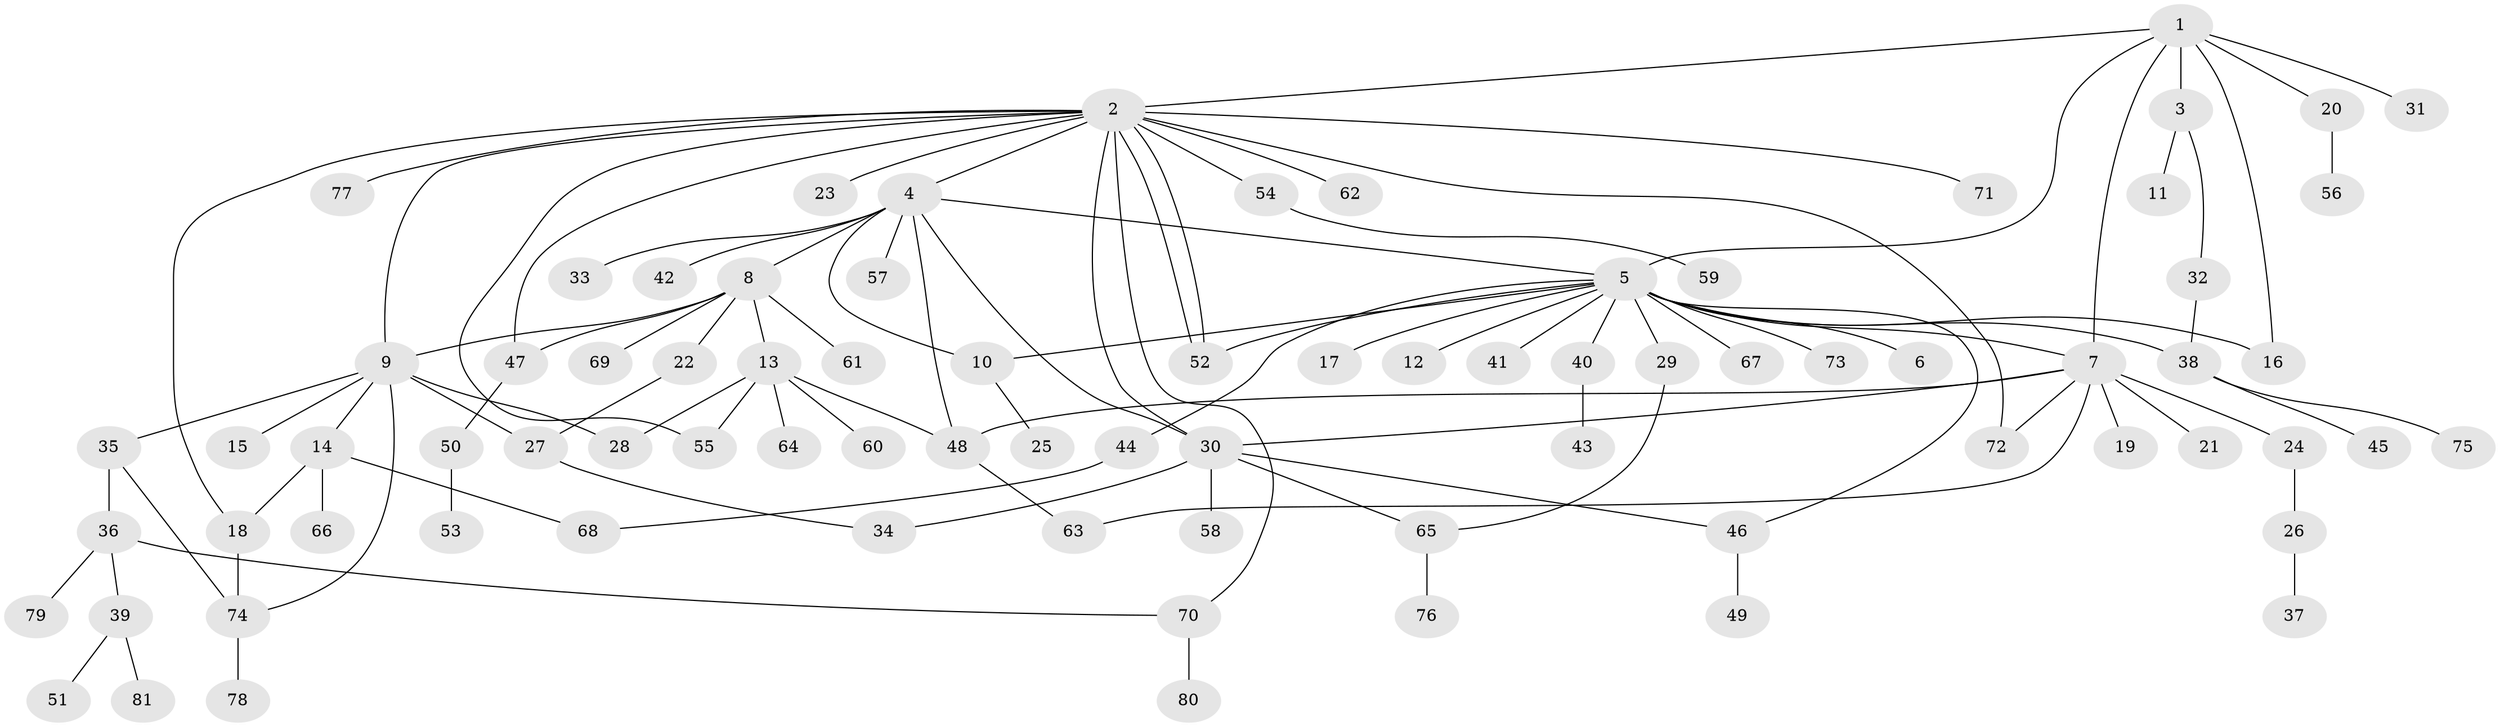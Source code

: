 // Generated by graph-tools (version 1.1) at 2025/49/03/09/25 03:49:50]
// undirected, 81 vertices, 106 edges
graph export_dot {
graph [start="1"]
  node [color=gray90,style=filled];
  1;
  2;
  3;
  4;
  5;
  6;
  7;
  8;
  9;
  10;
  11;
  12;
  13;
  14;
  15;
  16;
  17;
  18;
  19;
  20;
  21;
  22;
  23;
  24;
  25;
  26;
  27;
  28;
  29;
  30;
  31;
  32;
  33;
  34;
  35;
  36;
  37;
  38;
  39;
  40;
  41;
  42;
  43;
  44;
  45;
  46;
  47;
  48;
  49;
  50;
  51;
  52;
  53;
  54;
  55;
  56;
  57;
  58;
  59;
  60;
  61;
  62;
  63;
  64;
  65;
  66;
  67;
  68;
  69;
  70;
  71;
  72;
  73;
  74;
  75;
  76;
  77;
  78;
  79;
  80;
  81;
  1 -- 2;
  1 -- 3;
  1 -- 5;
  1 -- 7;
  1 -- 16;
  1 -- 20;
  1 -- 31;
  2 -- 4;
  2 -- 9;
  2 -- 18;
  2 -- 23;
  2 -- 30;
  2 -- 47;
  2 -- 52;
  2 -- 52;
  2 -- 54;
  2 -- 55;
  2 -- 62;
  2 -- 70;
  2 -- 71;
  2 -- 72;
  2 -- 77;
  3 -- 11;
  3 -- 32;
  4 -- 5;
  4 -- 8;
  4 -- 10;
  4 -- 30;
  4 -- 33;
  4 -- 42;
  4 -- 48;
  4 -- 57;
  5 -- 6;
  5 -- 7;
  5 -- 10;
  5 -- 12;
  5 -- 16;
  5 -- 17;
  5 -- 29;
  5 -- 38;
  5 -- 40;
  5 -- 41;
  5 -- 44;
  5 -- 46;
  5 -- 52;
  5 -- 67;
  5 -- 73;
  7 -- 19;
  7 -- 21;
  7 -- 24;
  7 -- 30;
  7 -- 48;
  7 -- 63;
  7 -- 72;
  8 -- 9;
  8 -- 13;
  8 -- 22;
  8 -- 47;
  8 -- 61;
  8 -- 69;
  9 -- 14;
  9 -- 15;
  9 -- 27;
  9 -- 28;
  9 -- 35;
  9 -- 74;
  10 -- 25;
  13 -- 28;
  13 -- 48;
  13 -- 55;
  13 -- 60;
  13 -- 64;
  14 -- 18;
  14 -- 66;
  14 -- 68;
  18 -- 74;
  20 -- 56;
  22 -- 27;
  24 -- 26;
  26 -- 37;
  27 -- 34;
  29 -- 65;
  30 -- 34;
  30 -- 46;
  30 -- 58;
  30 -- 65;
  32 -- 38;
  35 -- 36;
  35 -- 74;
  36 -- 39;
  36 -- 70;
  36 -- 79;
  38 -- 45;
  38 -- 75;
  39 -- 51;
  39 -- 81;
  40 -- 43;
  44 -- 68;
  46 -- 49;
  47 -- 50;
  48 -- 63;
  50 -- 53;
  54 -- 59;
  65 -- 76;
  70 -- 80;
  74 -- 78;
}
